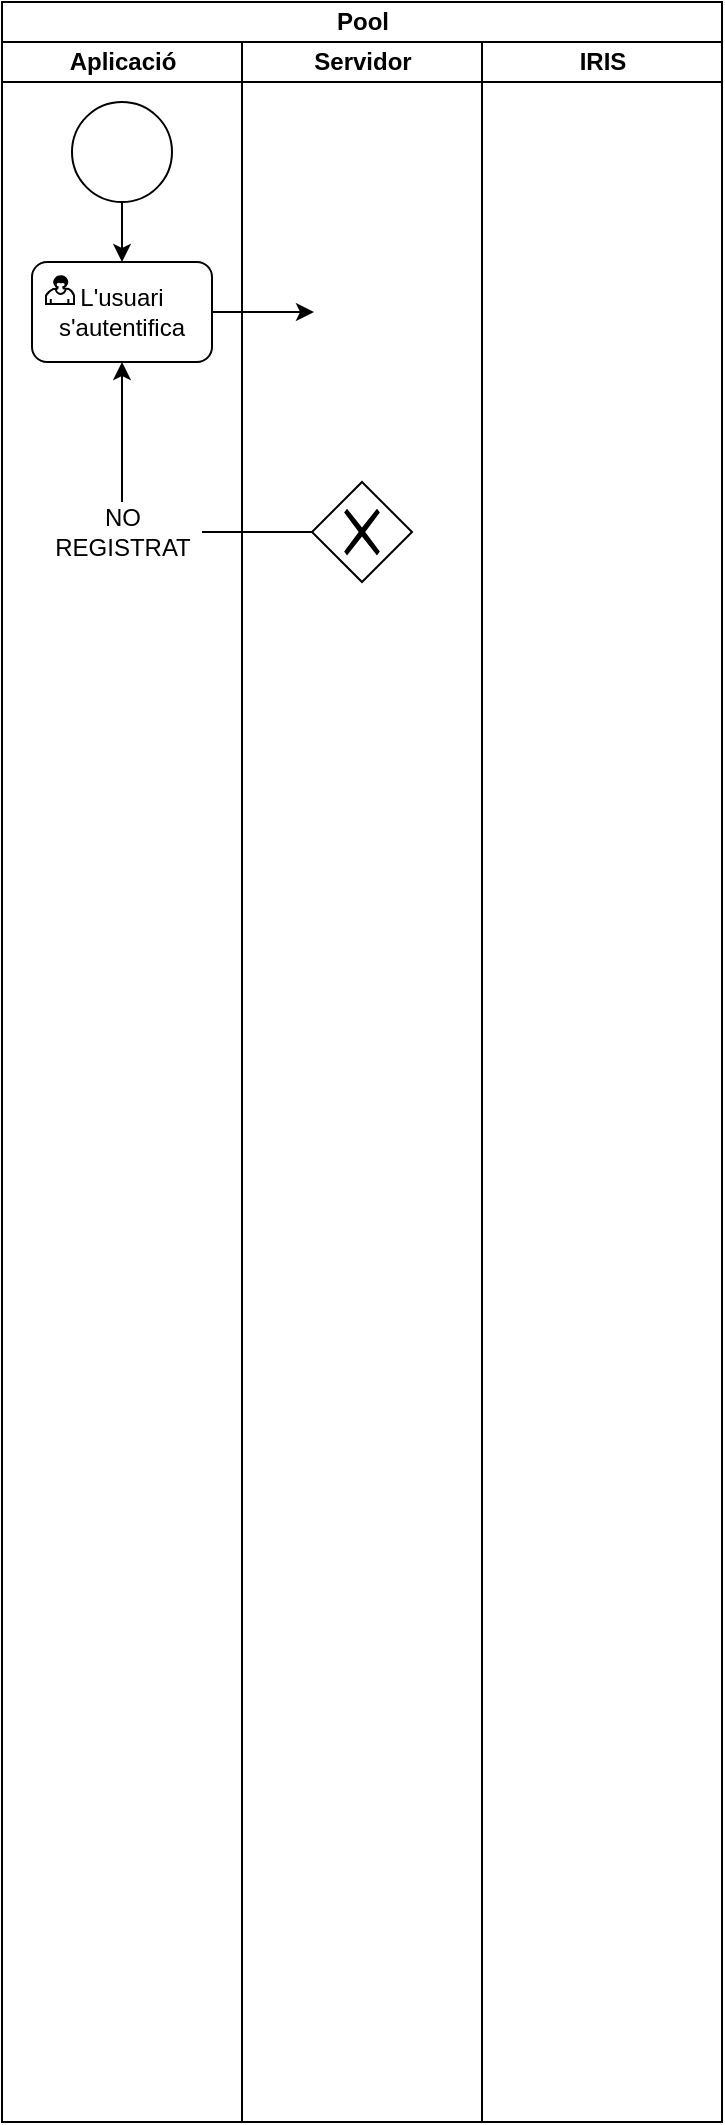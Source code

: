 <mxfile version="13.9.9" type="device"><diagram id="fZ-d8Vy8Db7M5q7br4om" name="Pàgina-1"><mxGraphModel dx="1865" dy="832" grid="1" gridSize="10" guides="1" tooltips="1" connect="1" arrows="1" fold="1" page="1" pageScale="1" pageWidth="827" pageHeight="1169" math="0" shadow="0"><root><mxCell id="0"/><mxCell id="1" parent="0"/><mxCell id="4Jsx66e-RwYaDDmIBh7T-6" value="Pool" style="swimlane;html=1;childLayout=stackLayout;resizeParent=1;resizeParentMax=0;startSize=20;" vertex="1" parent="1"><mxGeometry x="234" width="360" height="1060" as="geometry"/></mxCell><mxCell id="4Jsx66e-RwYaDDmIBh7T-7" value="Aplicació" style="swimlane;html=1;startSize=20;" vertex="1" parent="4Jsx66e-RwYaDDmIBh7T-6"><mxGeometry y="20" width="120" height="1040" as="geometry"><mxRectangle y="20" width="30" height="1040" as="alternateBounds"/></mxGeometry></mxCell><mxCell id="4Jsx66e-RwYaDDmIBh7T-14" style="edgeStyle=orthogonalEdgeStyle;rounded=0;orthogonalLoop=1;jettySize=auto;html=1;exitX=0.5;exitY=1;exitDx=0;exitDy=0;" edge="1" parent="4Jsx66e-RwYaDDmIBh7T-7" source="4Jsx66e-RwYaDDmIBh7T-10" target="4Jsx66e-RwYaDDmIBh7T-11"><mxGeometry relative="1" as="geometry"/></mxCell><mxCell id="4Jsx66e-RwYaDDmIBh7T-10" value="" style="shape=mxgraph.bpmn.shape;html=1;verticalLabelPosition=bottom;labelBackgroundColor=#ffffff;verticalAlign=top;align=center;perimeter=ellipsePerimeter;outlineConnect=0;outline=standard;symbol=general;" vertex="1" parent="4Jsx66e-RwYaDDmIBh7T-7"><mxGeometry x="35" y="30" width="50" height="50" as="geometry"/></mxCell><mxCell id="4Jsx66e-RwYaDDmIBh7T-11" value="L'usuari s'autentifica" style="html=1;whiteSpace=wrap;rounded=1;dropTarget=0;" vertex="1" parent="4Jsx66e-RwYaDDmIBh7T-7"><mxGeometry x="15" y="110" width="90" height="50" as="geometry"/></mxCell><mxCell id="4Jsx66e-RwYaDDmIBh7T-12" value="" style="html=1;shape=mxgraph.bpmn.user_task;outlineConnect=0;" vertex="1" parent="4Jsx66e-RwYaDDmIBh7T-11"><mxGeometry width="14" height="14" relative="1" as="geometry"><mxPoint x="7" y="7" as="offset"/></mxGeometry></mxCell><mxCell id="4Jsx66e-RwYaDDmIBh7T-24" style="edgeStyle=orthogonalEdgeStyle;rounded=0;orthogonalLoop=1;jettySize=auto;html=1;" edge="1" parent="4Jsx66e-RwYaDDmIBh7T-7" source="4Jsx66e-RwYaDDmIBh7T-18" target="4Jsx66e-RwYaDDmIBh7T-11"><mxGeometry relative="1" as="geometry"/></mxCell><mxCell id="4Jsx66e-RwYaDDmIBh7T-18" value="NO &lt;br&gt;REGISTRAT" style="text;html=1;align=center;verticalAlign=middle;resizable=0;points=[];autosize=1;" vertex="1" parent="4Jsx66e-RwYaDDmIBh7T-7"><mxGeometry x="20" y="230" width="80" height="30" as="geometry"/></mxCell><mxCell id="4Jsx66e-RwYaDDmIBh7T-8" value="Servidor" style="swimlane;html=1;startSize=20;" vertex="1" parent="4Jsx66e-RwYaDDmIBh7T-6"><mxGeometry x="120" y="20" width="120" height="1040" as="geometry"/></mxCell><mxCell id="4Jsx66e-RwYaDDmIBh7T-15" value="" style="shape=mxgraph.bpmn.shape;html=1;verticalLabelPosition=bottom;labelBackgroundColor=#ffffff;verticalAlign=top;align=center;perimeter=rhombusPerimeter;background=gateway;outlineConnect=0;outline=none;symbol=exclusiveGw;" vertex="1" parent="4Jsx66e-RwYaDDmIBh7T-8"><mxGeometry x="35" y="220" width="50" height="50" as="geometry"/></mxCell><mxCell id="4Jsx66e-RwYaDDmIBh7T-9" value="IRIS" style="swimlane;html=1;startSize=20;" vertex="1" parent="4Jsx66e-RwYaDDmIBh7T-6"><mxGeometry x="240" y="20" width="120" height="1040" as="geometry"/></mxCell><mxCell id="4Jsx66e-RwYaDDmIBh7T-23" style="edgeStyle=orthogonalEdgeStyle;rounded=0;orthogonalLoop=1;jettySize=auto;html=1;exitX=0;exitY=0.5;exitDx=0;exitDy=0;endArrow=none;endFill=0;" edge="1" parent="4Jsx66e-RwYaDDmIBh7T-6" source="4Jsx66e-RwYaDDmIBh7T-15" target="4Jsx66e-RwYaDDmIBh7T-18"><mxGeometry relative="1" as="geometry"/></mxCell><mxCell id="4Jsx66e-RwYaDDmIBh7T-16" style="edgeStyle=orthogonalEdgeStyle;rounded=0;orthogonalLoop=1;jettySize=auto;html=1;exitX=1;exitY=0.5;exitDx=0;exitDy=0;" edge="1" parent="1" source="4Jsx66e-RwYaDDmIBh7T-11"><mxGeometry relative="1" as="geometry"><mxPoint x="390" y="155" as="targetPoint"/></mxGeometry></mxCell></root></mxGraphModel></diagram></mxfile>
